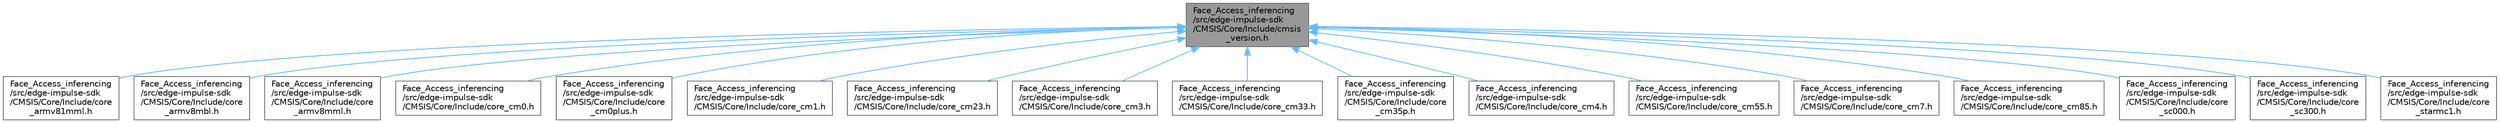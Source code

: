 digraph "Face_Access_inferencing/src/edge-impulse-sdk/CMSIS/Core/Include/cmsis_version.h"
{
 // LATEX_PDF_SIZE
  bgcolor="transparent";
  edge [fontname=Helvetica,fontsize=10,labelfontname=Helvetica,labelfontsize=10];
  node [fontname=Helvetica,fontsize=10,shape=box,height=0.2,width=0.4];
  Node1 [id="Node000001",label="Face_Access_inferencing\l/src/edge-impulse-sdk\l/CMSIS/Core/Include/cmsis\l_version.h",height=0.2,width=0.4,color="gray40", fillcolor="grey60", style="filled", fontcolor="black",tooltip="CMSIS Core(M) Version definitions."];
  Node1 -> Node2 [id="edge18_Node000001_Node000002",dir="back",color="steelblue1",style="solid",tooltip=" "];
  Node2 [id="Node000002",label="Face_Access_inferencing\l/src/edge-impulse-sdk\l/CMSIS/Core/Include/core\l_armv81mml.h",height=0.2,width=0.4,color="grey40", fillcolor="white", style="filled",URL="$_face___access__inferencing_2src_2edge-impulse-sdk_2_c_m_s_i_s_2_core_2_include_2core__armv81mml_8h.html",tooltip="CMSIS Armv8.1-M Mainline Core Peripheral Access Layer Header File."];
  Node1 -> Node3 [id="edge19_Node000001_Node000003",dir="back",color="steelblue1",style="solid",tooltip=" "];
  Node3 [id="Node000003",label="Face_Access_inferencing\l/src/edge-impulse-sdk\l/CMSIS/Core/Include/core\l_armv8mbl.h",height=0.2,width=0.4,color="grey40", fillcolor="white", style="filled",URL="$_face___access__inferencing_2src_2edge-impulse-sdk_2_c_m_s_i_s_2_core_2_include_2core__armv8mbl_8h.html",tooltip="CMSIS Armv8-M Baseline Core Peripheral Access Layer Header File."];
  Node1 -> Node4 [id="edge20_Node000001_Node000004",dir="back",color="steelblue1",style="solid",tooltip=" "];
  Node4 [id="Node000004",label="Face_Access_inferencing\l/src/edge-impulse-sdk\l/CMSIS/Core/Include/core\l_armv8mml.h",height=0.2,width=0.4,color="grey40", fillcolor="white", style="filled",URL="$_face___access__inferencing_2src_2edge-impulse-sdk_2_c_m_s_i_s_2_core_2_include_2core__armv8mml_8h.html",tooltip="CMSIS Armv8-M Mainline Core Peripheral Access Layer Header File."];
  Node1 -> Node5 [id="edge21_Node000001_Node000005",dir="back",color="steelblue1",style="solid",tooltip=" "];
  Node5 [id="Node000005",label="Face_Access_inferencing\l/src/edge-impulse-sdk\l/CMSIS/Core/Include/core_cm0.h",height=0.2,width=0.4,color="grey40", fillcolor="white", style="filled",URL="$_face___access__inferencing_2src_2edge-impulse-sdk_2_c_m_s_i_s_2_core_2_include_2core__cm0_8h.html",tooltip="CMSIS Cortex-M0 Core Peripheral Access Layer Header File."];
  Node1 -> Node6 [id="edge22_Node000001_Node000006",dir="back",color="steelblue1",style="solid",tooltip=" "];
  Node6 [id="Node000006",label="Face_Access_inferencing\l/src/edge-impulse-sdk\l/CMSIS/Core/Include/core\l_cm0plus.h",height=0.2,width=0.4,color="grey40", fillcolor="white", style="filled",URL="$_face___access__inferencing_2src_2edge-impulse-sdk_2_c_m_s_i_s_2_core_2_include_2core__cm0plus_8h.html",tooltip="CMSIS Cortex-M0+ Core Peripheral Access Layer Header File."];
  Node1 -> Node7 [id="edge23_Node000001_Node000007",dir="back",color="steelblue1",style="solid",tooltip=" "];
  Node7 [id="Node000007",label="Face_Access_inferencing\l/src/edge-impulse-sdk\l/CMSIS/Core/Include/core_cm1.h",height=0.2,width=0.4,color="grey40", fillcolor="white", style="filled",URL="$_face___access__inferencing_2src_2edge-impulse-sdk_2_c_m_s_i_s_2_core_2_include_2core__cm1_8h.html",tooltip="CMSIS Cortex-M1 Core Peripheral Access Layer Header File."];
  Node1 -> Node8 [id="edge24_Node000001_Node000008",dir="back",color="steelblue1",style="solid",tooltip=" "];
  Node8 [id="Node000008",label="Face_Access_inferencing\l/src/edge-impulse-sdk\l/CMSIS/Core/Include/core_cm23.h",height=0.2,width=0.4,color="grey40", fillcolor="white", style="filled",URL="$_face___access__inferencing_2src_2edge-impulse-sdk_2_c_m_s_i_s_2_core_2_include_2core__cm23_8h.html",tooltip="CMSIS Cortex-M23 Core Peripheral Access Layer Header File."];
  Node1 -> Node9 [id="edge25_Node000001_Node000009",dir="back",color="steelblue1",style="solid",tooltip=" "];
  Node9 [id="Node000009",label="Face_Access_inferencing\l/src/edge-impulse-sdk\l/CMSIS/Core/Include/core_cm3.h",height=0.2,width=0.4,color="grey40", fillcolor="white", style="filled",URL="$_face___access__inferencing_2src_2edge-impulse-sdk_2_c_m_s_i_s_2_core_2_include_2core__cm3_8h.html",tooltip="CMSIS Cortex-M3 Core Peripheral Access Layer Header File."];
  Node1 -> Node10 [id="edge26_Node000001_Node000010",dir="back",color="steelblue1",style="solid",tooltip=" "];
  Node10 [id="Node000010",label="Face_Access_inferencing\l/src/edge-impulse-sdk\l/CMSIS/Core/Include/core_cm33.h",height=0.2,width=0.4,color="grey40", fillcolor="white", style="filled",URL="$_face___access__inferencing_2src_2edge-impulse-sdk_2_c_m_s_i_s_2_core_2_include_2core__cm33_8h.html",tooltip="CMSIS Cortex-M33 Core Peripheral Access Layer Header File."];
  Node1 -> Node11 [id="edge27_Node000001_Node000011",dir="back",color="steelblue1",style="solid",tooltip=" "];
  Node11 [id="Node000011",label="Face_Access_inferencing\l/src/edge-impulse-sdk\l/CMSIS/Core/Include/core\l_cm35p.h",height=0.2,width=0.4,color="grey40", fillcolor="white", style="filled",URL="$_face___access__inferencing_2src_2edge-impulse-sdk_2_c_m_s_i_s_2_core_2_include_2core__cm35p_8h.html",tooltip="CMSIS Cortex-M35P Core Peripheral Access Layer Header File."];
  Node1 -> Node12 [id="edge28_Node000001_Node000012",dir="back",color="steelblue1",style="solid",tooltip=" "];
  Node12 [id="Node000012",label="Face_Access_inferencing\l/src/edge-impulse-sdk\l/CMSIS/Core/Include/core_cm4.h",height=0.2,width=0.4,color="grey40", fillcolor="white", style="filled",URL="$_face___access__inferencing_2src_2edge-impulse-sdk_2_c_m_s_i_s_2_core_2_include_2core__cm4_8h.html",tooltip="CMSIS Cortex-M4 Core Peripheral Access Layer Header File."];
  Node1 -> Node13 [id="edge29_Node000001_Node000013",dir="back",color="steelblue1",style="solid",tooltip=" "];
  Node13 [id="Node000013",label="Face_Access_inferencing\l/src/edge-impulse-sdk\l/CMSIS/Core/Include/core_cm55.h",height=0.2,width=0.4,color="grey40", fillcolor="white", style="filled",URL="$_face___access__inferencing_2src_2edge-impulse-sdk_2_c_m_s_i_s_2_core_2_include_2core__cm55_8h.html",tooltip="CMSIS Cortex-M55 Core Peripheral Access Layer Header File."];
  Node1 -> Node14 [id="edge30_Node000001_Node000014",dir="back",color="steelblue1",style="solid",tooltip=" "];
  Node14 [id="Node000014",label="Face_Access_inferencing\l/src/edge-impulse-sdk\l/CMSIS/Core/Include/core_cm7.h",height=0.2,width=0.4,color="grey40", fillcolor="white", style="filled",URL="$_face___access__inferencing_2src_2edge-impulse-sdk_2_c_m_s_i_s_2_core_2_include_2core__cm7_8h.html",tooltip="CMSIS Cortex-M7 Core Peripheral Access Layer Header File."];
  Node1 -> Node15 [id="edge31_Node000001_Node000015",dir="back",color="steelblue1",style="solid",tooltip=" "];
  Node15 [id="Node000015",label="Face_Access_inferencing\l/src/edge-impulse-sdk\l/CMSIS/Core/Include/core_cm85.h",height=0.2,width=0.4,color="grey40", fillcolor="white", style="filled",URL="$_face___access__inferencing_2src_2edge-impulse-sdk_2_c_m_s_i_s_2_core_2_include_2core__cm85_8h.html",tooltip="CMSIS Cortex-M85 Core Peripheral Access Layer Header File."];
  Node1 -> Node16 [id="edge32_Node000001_Node000016",dir="back",color="steelblue1",style="solid",tooltip=" "];
  Node16 [id="Node000016",label="Face_Access_inferencing\l/src/edge-impulse-sdk\l/CMSIS/Core/Include/core\l_sc000.h",height=0.2,width=0.4,color="grey40", fillcolor="white", style="filled",URL="$_face___access__inferencing_2src_2edge-impulse-sdk_2_c_m_s_i_s_2_core_2_include_2core__sc000_8h.html",tooltip="CMSIS SC000 Core Peripheral Access Layer Header File."];
  Node1 -> Node17 [id="edge33_Node000001_Node000017",dir="back",color="steelblue1",style="solid",tooltip=" "];
  Node17 [id="Node000017",label="Face_Access_inferencing\l/src/edge-impulse-sdk\l/CMSIS/Core/Include/core\l_sc300.h",height=0.2,width=0.4,color="grey40", fillcolor="white", style="filled",URL="$_face___access__inferencing_2src_2edge-impulse-sdk_2_c_m_s_i_s_2_core_2_include_2core__sc300_8h.html",tooltip="CMSIS SC300 Core Peripheral Access Layer Header File."];
  Node1 -> Node18 [id="edge34_Node000001_Node000018",dir="back",color="steelblue1",style="solid",tooltip=" "];
  Node18 [id="Node000018",label="Face_Access_inferencing\l/src/edge-impulse-sdk\l/CMSIS/Core/Include/core\l_starmc1.h",height=0.2,width=0.4,color="grey40", fillcolor="white", style="filled",URL="$_face___access__inferencing_2src_2edge-impulse-sdk_2_c_m_s_i_s_2_core_2_include_2core__starmc1_8h.html",tooltip="CMSIS ArmChina STAR-MC1 Core Peripheral Access Layer Header File."];
}
